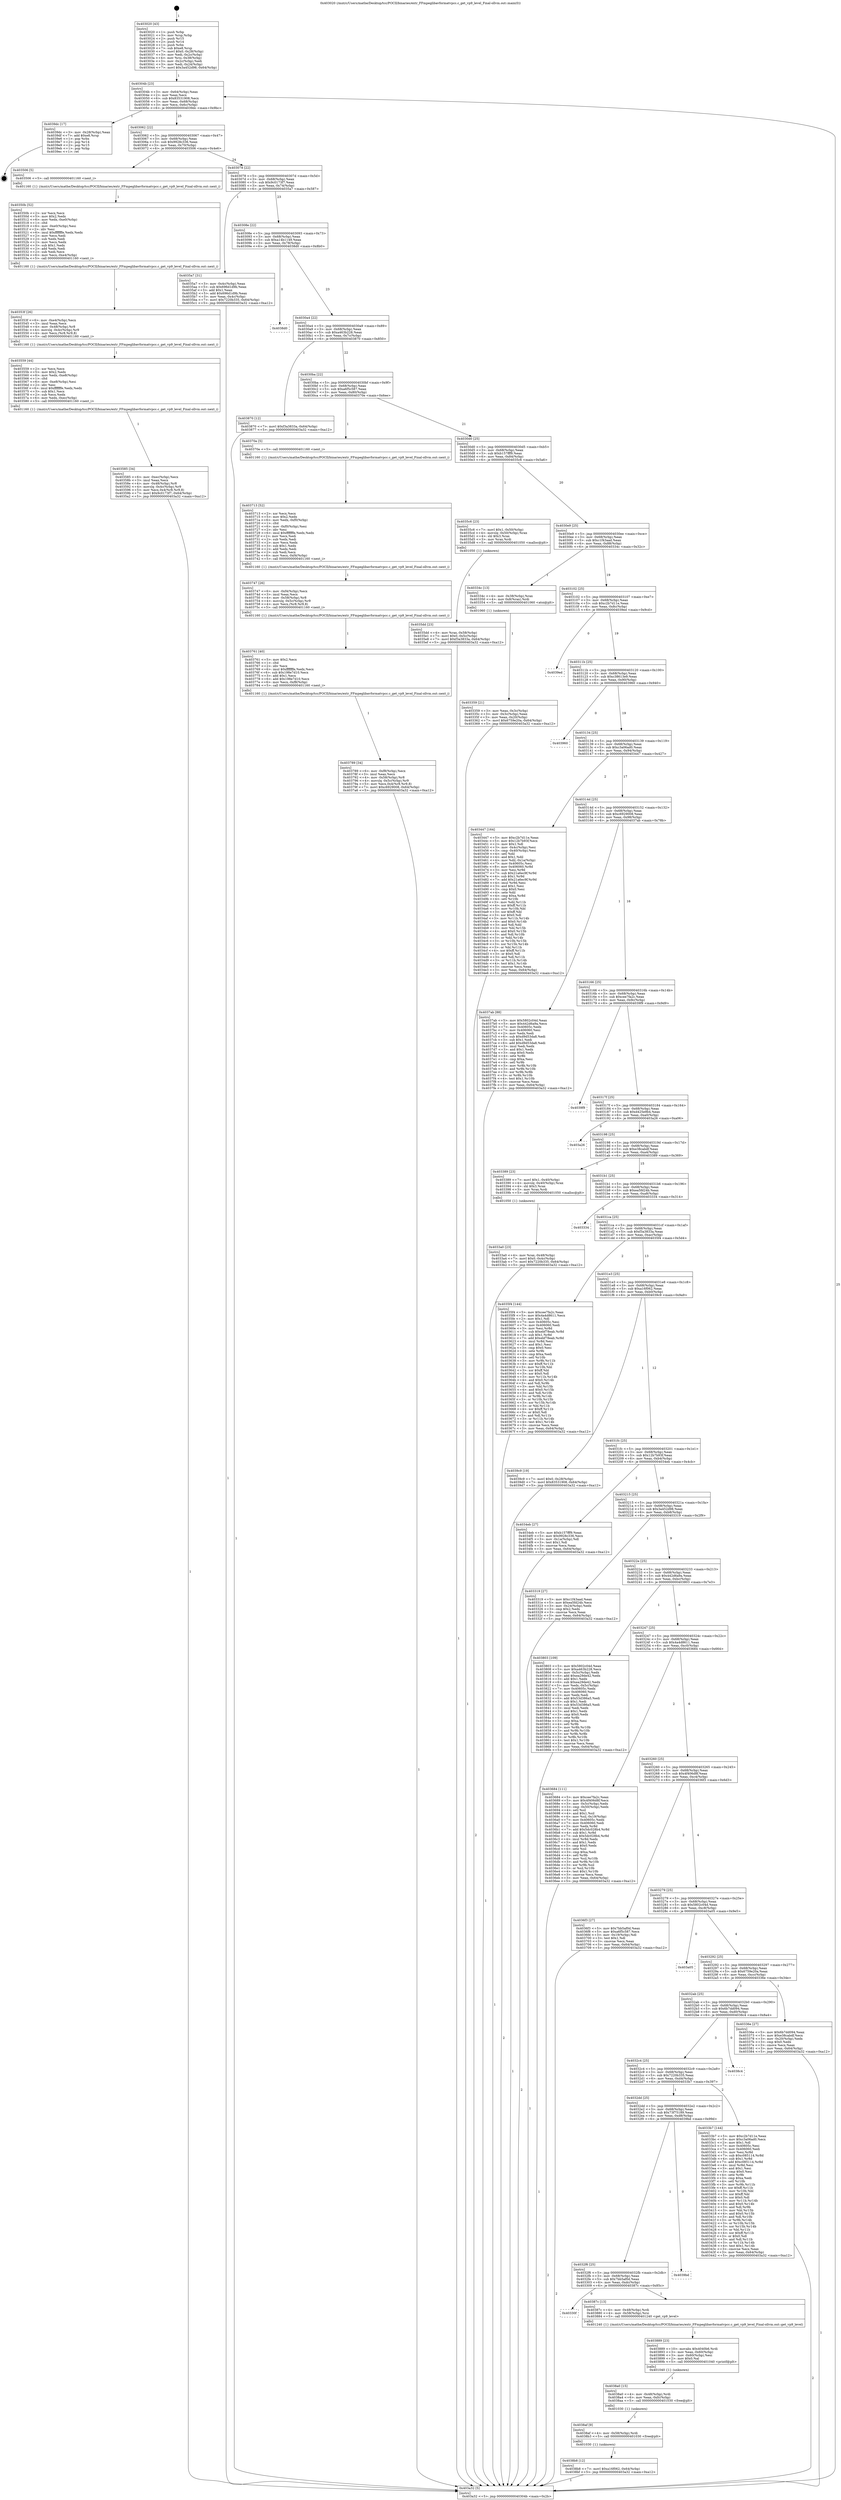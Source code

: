 digraph "0x403020" {
  label = "0x403020 (/mnt/c/Users/mathe/Desktop/tcc/POCII/binaries/extr_FFmpeglibavformatvpcc.c_get_vp9_level_Final-ollvm.out::main(0))"
  labelloc = "t"
  node[shape=record]

  Entry [label="",width=0.3,height=0.3,shape=circle,fillcolor=black,style=filled]
  "0x40304b" [label="{
     0x40304b [23]\l
     | [instrs]\l
     &nbsp;&nbsp;0x40304b \<+3\>: mov -0x64(%rbp),%eax\l
     &nbsp;&nbsp;0x40304e \<+2\>: mov %eax,%ecx\l
     &nbsp;&nbsp;0x403050 \<+6\>: sub $0x83531908,%ecx\l
     &nbsp;&nbsp;0x403056 \<+3\>: mov %eax,-0x68(%rbp)\l
     &nbsp;&nbsp;0x403059 \<+3\>: mov %ecx,-0x6c(%rbp)\l
     &nbsp;&nbsp;0x40305c \<+6\>: je 00000000004039dc \<main+0x9bc\>\l
  }"]
  "0x4039dc" [label="{
     0x4039dc [17]\l
     | [instrs]\l
     &nbsp;&nbsp;0x4039dc \<+3\>: mov -0x28(%rbp),%eax\l
     &nbsp;&nbsp;0x4039df \<+7\>: add $0xe8,%rsp\l
     &nbsp;&nbsp;0x4039e6 \<+1\>: pop %rbx\l
     &nbsp;&nbsp;0x4039e7 \<+2\>: pop %r14\l
     &nbsp;&nbsp;0x4039e9 \<+2\>: pop %r15\l
     &nbsp;&nbsp;0x4039eb \<+1\>: pop %rbp\l
     &nbsp;&nbsp;0x4039ec \<+1\>: ret\l
  }"]
  "0x403062" [label="{
     0x403062 [22]\l
     | [instrs]\l
     &nbsp;&nbsp;0x403062 \<+5\>: jmp 0000000000403067 \<main+0x47\>\l
     &nbsp;&nbsp;0x403067 \<+3\>: mov -0x68(%rbp),%eax\l
     &nbsp;&nbsp;0x40306a \<+5\>: sub $0x9928c336,%eax\l
     &nbsp;&nbsp;0x40306f \<+3\>: mov %eax,-0x70(%rbp)\l
     &nbsp;&nbsp;0x403072 \<+6\>: je 0000000000403506 \<main+0x4e6\>\l
  }"]
  Exit [label="",width=0.3,height=0.3,shape=circle,fillcolor=black,style=filled,peripheries=2]
  "0x403506" [label="{
     0x403506 [5]\l
     | [instrs]\l
     &nbsp;&nbsp;0x403506 \<+5\>: call 0000000000401160 \<next_i\>\l
     | [calls]\l
     &nbsp;&nbsp;0x401160 \{1\} (/mnt/c/Users/mathe/Desktop/tcc/POCII/binaries/extr_FFmpeglibavformatvpcc.c_get_vp9_level_Final-ollvm.out::next_i)\l
  }"]
  "0x403078" [label="{
     0x403078 [22]\l
     | [instrs]\l
     &nbsp;&nbsp;0x403078 \<+5\>: jmp 000000000040307d \<main+0x5d\>\l
     &nbsp;&nbsp;0x40307d \<+3\>: mov -0x68(%rbp),%eax\l
     &nbsp;&nbsp;0x403080 \<+5\>: sub $0x9c0173f7,%eax\l
     &nbsp;&nbsp;0x403085 \<+3\>: mov %eax,-0x74(%rbp)\l
     &nbsp;&nbsp;0x403088 \<+6\>: je 00000000004035a7 \<main+0x587\>\l
  }"]
  "0x4038b8" [label="{
     0x4038b8 [12]\l
     | [instrs]\l
     &nbsp;&nbsp;0x4038b8 \<+7\>: movl $0xa16f062,-0x64(%rbp)\l
     &nbsp;&nbsp;0x4038bf \<+5\>: jmp 0000000000403a32 \<main+0xa12\>\l
  }"]
  "0x4035a7" [label="{
     0x4035a7 [31]\l
     | [instrs]\l
     &nbsp;&nbsp;0x4035a7 \<+3\>: mov -0x4c(%rbp),%eax\l
     &nbsp;&nbsp;0x4035aa \<+5\>: sub $0x696d1d9b,%eax\l
     &nbsp;&nbsp;0x4035af \<+3\>: add $0x1,%eax\l
     &nbsp;&nbsp;0x4035b2 \<+5\>: add $0x696d1d9b,%eax\l
     &nbsp;&nbsp;0x4035b7 \<+3\>: mov %eax,-0x4c(%rbp)\l
     &nbsp;&nbsp;0x4035ba \<+7\>: movl $0x7220b335,-0x64(%rbp)\l
     &nbsp;&nbsp;0x4035c1 \<+5\>: jmp 0000000000403a32 \<main+0xa12\>\l
  }"]
  "0x40308e" [label="{
     0x40308e [22]\l
     | [instrs]\l
     &nbsp;&nbsp;0x40308e \<+5\>: jmp 0000000000403093 \<main+0x73\>\l
     &nbsp;&nbsp;0x403093 \<+3\>: mov -0x68(%rbp),%eax\l
     &nbsp;&nbsp;0x403096 \<+5\>: sub $0xa14b1149,%eax\l
     &nbsp;&nbsp;0x40309b \<+3\>: mov %eax,-0x78(%rbp)\l
     &nbsp;&nbsp;0x40309e \<+6\>: je 00000000004038d0 \<main+0x8b0\>\l
  }"]
  "0x4038af" [label="{
     0x4038af [9]\l
     | [instrs]\l
     &nbsp;&nbsp;0x4038af \<+4\>: mov -0x58(%rbp),%rdi\l
     &nbsp;&nbsp;0x4038b3 \<+5\>: call 0000000000401030 \<free@plt\>\l
     | [calls]\l
     &nbsp;&nbsp;0x401030 \{1\} (unknown)\l
  }"]
  "0x4038d0" [label="{
     0x4038d0\l
  }", style=dashed]
  "0x4030a4" [label="{
     0x4030a4 [22]\l
     | [instrs]\l
     &nbsp;&nbsp;0x4030a4 \<+5\>: jmp 00000000004030a9 \<main+0x89\>\l
     &nbsp;&nbsp;0x4030a9 \<+3\>: mov -0x68(%rbp),%eax\l
     &nbsp;&nbsp;0x4030ac \<+5\>: sub $0xa463b228,%eax\l
     &nbsp;&nbsp;0x4030b1 \<+3\>: mov %eax,-0x7c(%rbp)\l
     &nbsp;&nbsp;0x4030b4 \<+6\>: je 0000000000403870 \<main+0x850\>\l
  }"]
  "0x4038a0" [label="{
     0x4038a0 [15]\l
     | [instrs]\l
     &nbsp;&nbsp;0x4038a0 \<+4\>: mov -0x48(%rbp),%rdi\l
     &nbsp;&nbsp;0x4038a4 \<+6\>: mov %eax,-0xfc(%rbp)\l
     &nbsp;&nbsp;0x4038aa \<+5\>: call 0000000000401030 \<free@plt\>\l
     | [calls]\l
     &nbsp;&nbsp;0x401030 \{1\} (unknown)\l
  }"]
  "0x403870" [label="{
     0x403870 [12]\l
     | [instrs]\l
     &nbsp;&nbsp;0x403870 \<+7\>: movl $0xf3a3833a,-0x64(%rbp)\l
     &nbsp;&nbsp;0x403877 \<+5\>: jmp 0000000000403a32 \<main+0xa12\>\l
  }"]
  "0x4030ba" [label="{
     0x4030ba [22]\l
     | [instrs]\l
     &nbsp;&nbsp;0x4030ba \<+5\>: jmp 00000000004030bf \<main+0x9f\>\l
     &nbsp;&nbsp;0x4030bf \<+3\>: mov -0x68(%rbp),%eax\l
     &nbsp;&nbsp;0x4030c2 \<+5\>: sub $0xa6f5c587,%eax\l
     &nbsp;&nbsp;0x4030c7 \<+3\>: mov %eax,-0x80(%rbp)\l
     &nbsp;&nbsp;0x4030ca \<+6\>: je 000000000040370e \<main+0x6ee\>\l
  }"]
  "0x403889" [label="{
     0x403889 [23]\l
     | [instrs]\l
     &nbsp;&nbsp;0x403889 \<+10\>: movabs $0x4040b6,%rdi\l
     &nbsp;&nbsp;0x403893 \<+3\>: mov %eax,-0x60(%rbp)\l
     &nbsp;&nbsp;0x403896 \<+3\>: mov -0x60(%rbp),%esi\l
     &nbsp;&nbsp;0x403899 \<+2\>: mov $0x0,%al\l
     &nbsp;&nbsp;0x40389b \<+5\>: call 0000000000401040 \<printf@plt\>\l
     | [calls]\l
     &nbsp;&nbsp;0x401040 \{1\} (unknown)\l
  }"]
  "0x40370e" [label="{
     0x40370e [5]\l
     | [instrs]\l
     &nbsp;&nbsp;0x40370e \<+5\>: call 0000000000401160 \<next_i\>\l
     | [calls]\l
     &nbsp;&nbsp;0x401160 \{1\} (/mnt/c/Users/mathe/Desktop/tcc/POCII/binaries/extr_FFmpeglibavformatvpcc.c_get_vp9_level_Final-ollvm.out::next_i)\l
  }"]
  "0x4030d0" [label="{
     0x4030d0 [25]\l
     | [instrs]\l
     &nbsp;&nbsp;0x4030d0 \<+5\>: jmp 00000000004030d5 \<main+0xb5\>\l
     &nbsp;&nbsp;0x4030d5 \<+3\>: mov -0x68(%rbp),%eax\l
     &nbsp;&nbsp;0x4030d8 \<+5\>: sub $0xb157fff9,%eax\l
     &nbsp;&nbsp;0x4030dd \<+6\>: mov %eax,-0x84(%rbp)\l
     &nbsp;&nbsp;0x4030e3 \<+6\>: je 00000000004035c6 \<main+0x5a6\>\l
  }"]
  "0x40330f" [label="{
     0x40330f\l
  }", style=dashed]
  "0x4035c6" [label="{
     0x4035c6 [23]\l
     | [instrs]\l
     &nbsp;&nbsp;0x4035c6 \<+7\>: movl $0x1,-0x50(%rbp)\l
     &nbsp;&nbsp;0x4035cd \<+4\>: movslq -0x50(%rbp),%rax\l
     &nbsp;&nbsp;0x4035d1 \<+4\>: shl $0x3,%rax\l
     &nbsp;&nbsp;0x4035d5 \<+3\>: mov %rax,%rdi\l
     &nbsp;&nbsp;0x4035d8 \<+5\>: call 0000000000401050 \<malloc@plt\>\l
     | [calls]\l
     &nbsp;&nbsp;0x401050 \{1\} (unknown)\l
  }"]
  "0x4030e9" [label="{
     0x4030e9 [25]\l
     | [instrs]\l
     &nbsp;&nbsp;0x4030e9 \<+5\>: jmp 00000000004030ee \<main+0xce\>\l
     &nbsp;&nbsp;0x4030ee \<+3\>: mov -0x68(%rbp),%eax\l
     &nbsp;&nbsp;0x4030f1 \<+5\>: sub $0xc1f43aad,%eax\l
     &nbsp;&nbsp;0x4030f6 \<+6\>: mov %eax,-0x88(%rbp)\l
     &nbsp;&nbsp;0x4030fc \<+6\>: je 000000000040334c \<main+0x32c\>\l
  }"]
  "0x40387c" [label="{
     0x40387c [13]\l
     | [instrs]\l
     &nbsp;&nbsp;0x40387c \<+4\>: mov -0x48(%rbp),%rdi\l
     &nbsp;&nbsp;0x403880 \<+4\>: mov -0x58(%rbp),%rsi\l
     &nbsp;&nbsp;0x403884 \<+5\>: call 0000000000401240 \<get_vp9_level\>\l
     | [calls]\l
     &nbsp;&nbsp;0x401240 \{1\} (/mnt/c/Users/mathe/Desktop/tcc/POCII/binaries/extr_FFmpeglibavformatvpcc.c_get_vp9_level_Final-ollvm.out::get_vp9_level)\l
  }"]
  "0x40334c" [label="{
     0x40334c [13]\l
     | [instrs]\l
     &nbsp;&nbsp;0x40334c \<+4\>: mov -0x38(%rbp),%rax\l
     &nbsp;&nbsp;0x403350 \<+4\>: mov 0x8(%rax),%rdi\l
     &nbsp;&nbsp;0x403354 \<+5\>: call 0000000000401060 \<atoi@plt\>\l
     | [calls]\l
     &nbsp;&nbsp;0x401060 \{1\} (unknown)\l
  }"]
  "0x403102" [label="{
     0x403102 [25]\l
     | [instrs]\l
     &nbsp;&nbsp;0x403102 \<+5\>: jmp 0000000000403107 \<main+0xe7\>\l
     &nbsp;&nbsp;0x403107 \<+3\>: mov -0x68(%rbp),%eax\l
     &nbsp;&nbsp;0x40310a \<+5\>: sub $0xc2b7d11e,%eax\l
     &nbsp;&nbsp;0x40310f \<+6\>: mov %eax,-0x8c(%rbp)\l
     &nbsp;&nbsp;0x403115 \<+6\>: je 00000000004039ed \<main+0x9cd\>\l
  }"]
  "0x4032f6" [label="{
     0x4032f6 [25]\l
     | [instrs]\l
     &nbsp;&nbsp;0x4032f6 \<+5\>: jmp 00000000004032fb \<main+0x2db\>\l
     &nbsp;&nbsp;0x4032fb \<+3\>: mov -0x68(%rbp),%eax\l
     &nbsp;&nbsp;0x4032fe \<+5\>: sub $0x7bb5af0d,%eax\l
     &nbsp;&nbsp;0x403303 \<+6\>: mov %eax,-0xdc(%rbp)\l
     &nbsp;&nbsp;0x403309 \<+6\>: je 000000000040387c \<main+0x85c\>\l
  }"]
  "0x4039ed" [label="{
     0x4039ed\l
  }", style=dashed]
  "0x40311b" [label="{
     0x40311b [25]\l
     | [instrs]\l
     &nbsp;&nbsp;0x40311b \<+5\>: jmp 0000000000403120 \<main+0x100\>\l
     &nbsp;&nbsp;0x403120 \<+3\>: mov -0x68(%rbp),%eax\l
     &nbsp;&nbsp;0x403123 \<+5\>: sub $0xc38613e9,%eax\l
     &nbsp;&nbsp;0x403128 \<+6\>: mov %eax,-0x90(%rbp)\l
     &nbsp;&nbsp;0x40312e \<+6\>: je 0000000000403960 \<main+0x940\>\l
  }"]
  "0x4039bd" [label="{
     0x4039bd\l
  }", style=dashed]
  "0x403960" [label="{
     0x403960\l
  }", style=dashed]
  "0x403134" [label="{
     0x403134 [25]\l
     | [instrs]\l
     &nbsp;&nbsp;0x403134 \<+5\>: jmp 0000000000403139 \<main+0x119\>\l
     &nbsp;&nbsp;0x403139 \<+3\>: mov -0x68(%rbp),%eax\l
     &nbsp;&nbsp;0x40313c \<+5\>: sub $0xc3a06ad0,%eax\l
     &nbsp;&nbsp;0x403141 \<+6\>: mov %eax,-0x94(%rbp)\l
     &nbsp;&nbsp;0x403147 \<+6\>: je 0000000000403447 \<main+0x427\>\l
  }"]
  "0x403789" [label="{
     0x403789 [34]\l
     | [instrs]\l
     &nbsp;&nbsp;0x403789 \<+6\>: mov -0xf8(%rbp),%ecx\l
     &nbsp;&nbsp;0x40378f \<+3\>: imul %eax,%ecx\l
     &nbsp;&nbsp;0x403792 \<+4\>: mov -0x58(%rbp),%r8\l
     &nbsp;&nbsp;0x403796 \<+4\>: movslq -0x5c(%rbp),%r9\l
     &nbsp;&nbsp;0x40379a \<+5\>: mov %ecx,0x4(%r8,%r9,8)\l
     &nbsp;&nbsp;0x40379f \<+7\>: movl $0xc6929008,-0x64(%rbp)\l
     &nbsp;&nbsp;0x4037a6 \<+5\>: jmp 0000000000403a32 \<main+0xa12\>\l
  }"]
  "0x403447" [label="{
     0x403447 [164]\l
     | [instrs]\l
     &nbsp;&nbsp;0x403447 \<+5\>: mov $0xc2b7d11e,%eax\l
     &nbsp;&nbsp;0x40344c \<+5\>: mov $0x12b7b93f,%ecx\l
     &nbsp;&nbsp;0x403451 \<+2\>: mov $0x1,%dl\l
     &nbsp;&nbsp;0x403453 \<+3\>: mov -0x4c(%rbp),%esi\l
     &nbsp;&nbsp;0x403456 \<+3\>: cmp -0x40(%rbp),%esi\l
     &nbsp;&nbsp;0x403459 \<+4\>: setl %dil\l
     &nbsp;&nbsp;0x40345d \<+4\>: and $0x1,%dil\l
     &nbsp;&nbsp;0x403461 \<+4\>: mov %dil,-0x1a(%rbp)\l
     &nbsp;&nbsp;0x403465 \<+7\>: mov 0x40605c,%esi\l
     &nbsp;&nbsp;0x40346c \<+8\>: mov 0x406060,%r8d\l
     &nbsp;&nbsp;0x403474 \<+3\>: mov %esi,%r9d\l
     &nbsp;&nbsp;0x403477 \<+7\>: sub $0x21a6ec9f,%r9d\l
     &nbsp;&nbsp;0x40347e \<+4\>: sub $0x1,%r9d\l
     &nbsp;&nbsp;0x403482 \<+7\>: add $0x21a6ec9f,%r9d\l
     &nbsp;&nbsp;0x403489 \<+4\>: imul %r9d,%esi\l
     &nbsp;&nbsp;0x40348d \<+3\>: and $0x1,%esi\l
     &nbsp;&nbsp;0x403490 \<+3\>: cmp $0x0,%esi\l
     &nbsp;&nbsp;0x403493 \<+4\>: sete %dil\l
     &nbsp;&nbsp;0x403497 \<+4\>: cmp $0xa,%r8d\l
     &nbsp;&nbsp;0x40349b \<+4\>: setl %r10b\l
     &nbsp;&nbsp;0x40349f \<+3\>: mov %dil,%r11b\l
     &nbsp;&nbsp;0x4034a2 \<+4\>: xor $0xff,%r11b\l
     &nbsp;&nbsp;0x4034a6 \<+3\>: mov %r10b,%bl\l
     &nbsp;&nbsp;0x4034a9 \<+3\>: xor $0xff,%bl\l
     &nbsp;&nbsp;0x4034ac \<+3\>: xor $0x0,%dl\l
     &nbsp;&nbsp;0x4034af \<+3\>: mov %r11b,%r14b\l
     &nbsp;&nbsp;0x4034b2 \<+4\>: and $0x0,%r14b\l
     &nbsp;&nbsp;0x4034b6 \<+3\>: and %dl,%dil\l
     &nbsp;&nbsp;0x4034b9 \<+3\>: mov %bl,%r15b\l
     &nbsp;&nbsp;0x4034bc \<+4\>: and $0x0,%r15b\l
     &nbsp;&nbsp;0x4034c0 \<+3\>: and %dl,%r10b\l
     &nbsp;&nbsp;0x4034c3 \<+3\>: or %dil,%r14b\l
     &nbsp;&nbsp;0x4034c6 \<+3\>: or %r10b,%r15b\l
     &nbsp;&nbsp;0x4034c9 \<+3\>: xor %r15b,%r14b\l
     &nbsp;&nbsp;0x4034cc \<+3\>: or %bl,%r11b\l
     &nbsp;&nbsp;0x4034cf \<+4\>: xor $0xff,%r11b\l
     &nbsp;&nbsp;0x4034d3 \<+3\>: or $0x0,%dl\l
     &nbsp;&nbsp;0x4034d6 \<+3\>: and %dl,%r11b\l
     &nbsp;&nbsp;0x4034d9 \<+3\>: or %r11b,%r14b\l
     &nbsp;&nbsp;0x4034dc \<+4\>: test $0x1,%r14b\l
     &nbsp;&nbsp;0x4034e0 \<+3\>: cmovne %ecx,%eax\l
     &nbsp;&nbsp;0x4034e3 \<+3\>: mov %eax,-0x64(%rbp)\l
     &nbsp;&nbsp;0x4034e6 \<+5\>: jmp 0000000000403a32 \<main+0xa12\>\l
  }"]
  "0x40314d" [label="{
     0x40314d [25]\l
     | [instrs]\l
     &nbsp;&nbsp;0x40314d \<+5\>: jmp 0000000000403152 \<main+0x132\>\l
     &nbsp;&nbsp;0x403152 \<+3\>: mov -0x68(%rbp),%eax\l
     &nbsp;&nbsp;0x403155 \<+5\>: sub $0xc6929008,%eax\l
     &nbsp;&nbsp;0x40315a \<+6\>: mov %eax,-0x98(%rbp)\l
     &nbsp;&nbsp;0x403160 \<+6\>: je 00000000004037ab \<main+0x78b\>\l
  }"]
  "0x403761" [label="{
     0x403761 [40]\l
     | [instrs]\l
     &nbsp;&nbsp;0x403761 \<+5\>: mov $0x2,%ecx\l
     &nbsp;&nbsp;0x403766 \<+1\>: cltd\l
     &nbsp;&nbsp;0x403767 \<+2\>: idiv %ecx\l
     &nbsp;&nbsp;0x403769 \<+6\>: imul $0xfffffffe,%edx,%ecx\l
     &nbsp;&nbsp;0x40376f \<+6\>: sub $0x198e7d10,%ecx\l
     &nbsp;&nbsp;0x403775 \<+3\>: add $0x1,%ecx\l
     &nbsp;&nbsp;0x403778 \<+6\>: add $0x198e7d10,%ecx\l
     &nbsp;&nbsp;0x40377e \<+6\>: mov %ecx,-0xf8(%rbp)\l
     &nbsp;&nbsp;0x403784 \<+5\>: call 0000000000401160 \<next_i\>\l
     | [calls]\l
     &nbsp;&nbsp;0x401160 \{1\} (/mnt/c/Users/mathe/Desktop/tcc/POCII/binaries/extr_FFmpeglibavformatvpcc.c_get_vp9_level_Final-ollvm.out::next_i)\l
  }"]
  "0x4037ab" [label="{
     0x4037ab [88]\l
     | [instrs]\l
     &nbsp;&nbsp;0x4037ab \<+5\>: mov $0x5802c04d,%eax\l
     &nbsp;&nbsp;0x4037b0 \<+5\>: mov $0x442d6a9a,%ecx\l
     &nbsp;&nbsp;0x4037b5 \<+7\>: mov 0x40605c,%edx\l
     &nbsp;&nbsp;0x4037bc \<+7\>: mov 0x406060,%esi\l
     &nbsp;&nbsp;0x4037c3 \<+2\>: mov %edx,%edi\l
     &nbsp;&nbsp;0x4037c5 \<+6\>: sub $0xd9d53da8,%edi\l
     &nbsp;&nbsp;0x4037cb \<+3\>: sub $0x1,%edi\l
     &nbsp;&nbsp;0x4037ce \<+6\>: add $0xd9d53da8,%edi\l
     &nbsp;&nbsp;0x4037d4 \<+3\>: imul %edi,%edx\l
     &nbsp;&nbsp;0x4037d7 \<+3\>: and $0x1,%edx\l
     &nbsp;&nbsp;0x4037da \<+3\>: cmp $0x0,%edx\l
     &nbsp;&nbsp;0x4037dd \<+4\>: sete %r8b\l
     &nbsp;&nbsp;0x4037e1 \<+3\>: cmp $0xa,%esi\l
     &nbsp;&nbsp;0x4037e4 \<+4\>: setl %r9b\l
     &nbsp;&nbsp;0x4037e8 \<+3\>: mov %r8b,%r10b\l
     &nbsp;&nbsp;0x4037eb \<+3\>: and %r9b,%r10b\l
     &nbsp;&nbsp;0x4037ee \<+3\>: xor %r9b,%r8b\l
     &nbsp;&nbsp;0x4037f1 \<+3\>: or %r8b,%r10b\l
     &nbsp;&nbsp;0x4037f4 \<+4\>: test $0x1,%r10b\l
     &nbsp;&nbsp;0x4037f8 \<+3\>: cmovne %ecx,%eax\l
     &nbsp;&nbsp;0x4037fb \<+3\>: mov %eax,-0x64(%rbp)\l
     &nbsp;&nbsp;0x4037fe \<+5\>: jmp 0000000000403a32 \<main+0xa12\>\l
  }"]
  "0x403166" [label="{
     0x403166 [25]\l
     | [instrs]\l
     &nbsp;&nbsp;0x403166 \<+5\>: jmp 000000000040316b \<main+0x14b\>\l
     &nbsp;&nbsp;0x40316b \<+3\>: mov -0x68(%rbp),%eax\l
     &nbsp;&nbsp;0x40316e \<+5\>: sub $0xcee7fa2c,%eax\l
     &nbsp;&nbsp;0x403173 \<+6\>: mov %eax,-0x9c(%rbp)\l
     &nbsp;&nbsp;0x403179 \<+6\>: je 00000000004039f9 \<main+0x9d9\>\l
  }"]
  "0x403747" [label="{
     0x403747 [26]\l
     | [instrs]\l
     &nbsp;&nbsp;0x403747 \<+6\>: mov -0xf4(%rbp),%ecx\l
     &nbsp;&nbsp;0x40374d \<+3\>: imul %eax,%ecx\l
     &nbsp;&nbsp;0x403750 \<+4\>: mov -0x58(%rbp),%r8\l
     &nbsp;&nbsp;0x403754 \<+4\>: movslq -0x5c(%rbp),%r9\l
     &nbsp;&nbsp;0x403758 \<+4\>: mov %ecx,(%r8,%r9,8)\l
     &nbsp;&nbsp;0x40375c \<+5\>: call 0000000000401160 \<next_i\>\l
     | [calls]\l
     &nbsp;&nbsp;0x401160 \{1\} (/mnt/c/Users/mathe/Desktop/tcc/POCII/binaries/extr_FFmpeglibavformatvpcc.c_get_vp9_level_Final-ollvm.out::next_i)\l
  }"]
  "0x4039f9" [label="{
     0x4039f9\l
  }", style=dashed]
  "0x40317f" [label="{
     0x40317f [25]\l
     | [instrs]\l
     &nbsp;&nbsp;0x40317f \<+5\>: jmp 0000000000403184 \<main+0x164\>\l
     &nbsp;&nbsp;0x403184 \<+3\>: mov -0x68(%rbp),%eax\l
     &nbsp;&nbsp;0x403187 \<+5\>: sub $0xd425e9b4,%eax\l
     &nbsp;&nbsp;0x40318c \<+6\>: mov %eax,-0xa0(%rbp)\l
     &nbsp;&nbsp;0x403192 \<+6\>: je 0000000000403a26 \<main+0xa06\>\l
  }"]
  "0x403713" [label="{
     0x403713 [52]\l
     | [instrs]\l
     &nbsp;&nbsp;0x403713 \<+2\>: xor %ecx,%ecx\l
     &nbsp;&nbsp;0x403715 \<+5\>: mov $0x2,%edx\l
     &nbsp;&nbsp;0x40371a \<+6\>: mov %edx,-0xf0(%rbp)\l
     &nbsp;&nbsp;0x403720 \<+1\>: cltd\l
     &nbsp;&nbsp;0x403721 \<+6\>: mov -0xf0(%rbp),%esi\l
     &nbsp;&nbsp;0x403727 \<+2\>: idiv %esi\l
     &nbsp;&nbsp;0x403729 \<+6\>: imul $0xfffffffe,%edx,%edx\l
     &nbsp;&nbsp;0x40372f \<+2\>: mov %ecx,%edi\l
     &nbsp;&nbsp;0x403731 \<+2\>: sub %edx,%edi\l
     &nbsp;&nbsp;0x403733 \<+2\>: mov %ecx,%edx\l
     &nbsp;&nbsp;0x403735 \<+3\>: sub $0x1,%edx\l
     &nbsp;&nbsp;0x403738 \<+2\>: add %edx,%edi\l
     &nbsp;&nbsp;0x40373a \<+2\>: sub %edi,%ecx\l
     &nbsp;&nbsp;0x40373c \<+6\>: mov %ecx,-0xf4(%rbp)\l
     &nbsp;&nbsp;0x403742 \<+5\>: call 0000000000401160 \<next_i\>\l
     | [calls]\l
     &nbsp;&nbsp;0x401160 \{1\} (/mnt/c/Users/mathe/Desktop/tcc/POCII/binaries/extr_FFmpeglibavformatvpcc.c_get_vp9_level_Final-ollvm.out::next_i)\l
  }"]
  "0x403a26" [label="{
     0x403a26\l
  }", style=dashed]
  "0x403198" [label="{
     0x403198 [25]\l
     | [instrs]\l
     &nbsp;&nbsp;0x403198 \<+5\>: jmp 000000000040319d \<main+0x17d\>\l
     &nbsp;&nbsp;0x40319d \<+3\>: mov -0x68(%rbp),%eax\l
     &nbsp;&nbsp;0x4031a0 \<+5\>: sub $0xe38cabdf,%eax\l
     &nbsp;&nbsp;0x4031a5 \<+6\>: mov %eax,-0xa4(%rbp)\l
     &nbsp;&nbsp;0x4031ab \<+6\>: je 0000000000403389 \<main+0x369\>\l
  }"]
  "0x4035dd" [label="{
     0x4035dd [23]\l
     | [instrs]\l
     &nbsp;&nbsp;0x4035dd \<+4\>: mov %rax,-0x58(%rbp)\l
     &nbsp;&nbsp;0x4035e1 \<+7\>: movl $0x0,-0x5c(%rbp)\l
     &nbsp;&nbsp;0x4035e8 \<+7\>: movl $0xf3a3833a,-0x64(%rbp)\l
     &nbsp;&nbsp;0x4035ef \<+5\>: jmp 0000000000403a32 \<main+0xa12\>\l
  }"]
  "0x403389" [label="{
     0x403389 [23]\l
     | [instrs]\l
     &nbsp;&nbsp;0x403389 \<+7\>: movl $0x1,-0x40(%rbp)\l
     &nbsp;&nbsp;0x403390 \<+4\>: movslq -0x40(%rbp),%rax\l
     &nbsp;&nbsp;0x403394 \<+4\>: shl $0x3,%rax\l
     &nbsp;&nbsp;0x403398 \<+3\>: mov %rax,%rdi\l
     &nbsp;&nbsp;0x40339b \<+5\>: call 0000000000401050 \<malloc@plt\>\l
     | [calls]\l
     &nbsp;&nbsp;0x401050 \{1\} (unknown)\l
  }"]
  "0x4031b1" [label="{
     0x4031b1 [25]\l
     | [instrs]\l
     &nbsp;&nbsp;0x4031b1 \<+5\>: jmp 00000000004031b6 \<main+0x196\>\l
     &nbsp;&nbsp;0x4031b6 \<+3\>: mov -0x68(%rbp),%eax\l
     &nbsp;&nbsp;0x4031b9 \<+5\>: sub $0xea5fd24b,%eax\l
     &nbsp;&nbsp;0x4031be \<+6\>: mov %eax,-0xa8(%rbp)\l
     &nbsp;&nbsp;0x4031c4 \<+6\>: je 0000000000403334 \<main+0x314\>\l
  }"]
  "0x403585" [label="{
     0x403585 [34]\l
     | [instrs]\l
     &nbsp;&nbsp;0x403585 \<+6\>: mov -0xec(%rbp),%ecx\l
     &nbsp;&nbsp;0x40358b \<+3\>: imul %eax,%ecx\l
     &nbsp;&nbsp;0x40358e \<+4\>: mov -0x48(%rbp),%r8\l
     &nbsp;&nbsp;0x403592 \<+4\>: movslq -0x4c(%rbp),%r9\l
     &nbsp;&nbsp;0x403596 \<+5\>: mov %ecx,0x4(%r8,%r9,8)\l
     &nbsp;&nbsp;0x40359b \<+7\>: movl $0x9c0173f7,-0x64(%rbp)\l
     &nbsp;&nbsp;0x4035a2 \<+5\>: jmp 0000000000403a32 \<main+0xa12\>\l
  }"]
  "0x403334" [label="{
     0x403334\l
  }", style=dashed]
  "0x4031ca" [label="{
     0x4031ca [25]\l
     | [instrs]\l
     &nbsp;&nbsp;0x4031ca \<+5\>: jmp 00000000004031cf \<main+0x1af\>\l
     &nbsp;&nbsp;0x4031cf \<+3\>: mov -0x68(%rbp),%eax\l
     &nbsp;&nbsp;0x4031d2 \<+5\>: sub $0xf3a3833a,%eax\l
     &nbsp;&nbsp;0x4031d7 \<+6\>: mov %eax,-0xac(%rbp)\l
     &nbsp;&nbsp;0x4031dd \<+6\>: je 00000000004035f4 \<main+0x5d4\>\l
  }"]
  "0x403559" [label="{
     0x403559 [44]\l
     | [instrs]\l
     &nbsp;&nbsp;0x403559 \<+2\>: xor %ecx,%ecx\l
     &nbsp;&nbsp;0x40355b \<+5\>: mov $0x2,%edx\l
     &nbsp;&nbsp;0x403560 \<+6\>: mov %edx,-0xe8(%rbp)\l
     &nbsp;&nbsp;0x403566 \<+1\>: cltd\l
     &nbsp;&nbsp;0x403567 \<+6\>: mov -0xe8(%rbp),%esi\l
     &nbsp;&nbsp;0x40356d \<+2\>: idiv %esi\l
     &nbsp;&nbsp;0x40356f \<+6\>: imul $0xfffffffe,%edx,%edx\l
     &nbsp;&nbsp;0x403575 \<+3\>: sub $0x1,%ecx\l
     &nbsp;&nbsp;0x403578 \<+2\>: sub %ecx,%edx\l
     &nbsp;&nbsp;0x40357a \<+6\>: mov %edx,-0xec(%rbp)\l
     &nbsp;&nbsp;0x403580 \<+5\>: call 0000000000401160 \<next_i\>\l
     | [calls]\l
     &nbsp;&nbsp;0x401160 \{1\} (/mnt/c/Users/mathe/Desktop/tcc/POCII/binaries/extr_FFmpeglibavformatvpcc.c_get_vp9_level_Final-ollvm.out::next_i)\l
  }"]
  "0x4035f4" [label="{
     0x4035f4 [144]\l
     | [instrs]\l
     &nbsp;&nbsp;0x4035f4 \<+5\>: mov $0xcee7fa2c,%eax\l
     &nbsp;&nbsp;0x4035f9 \<+5\>: mov $0x4a4d8611,%ecx\l
     &nbsp;&nbsp;0x4035fe \<+2\>: mov $0x1,%dl\l
     &nbsp;&nbsp;0x403600 \<+7\>: mov 0x40605c,%esi\l
     &nbsp;&nbsp;0x403607 \<+7\>: mov 0x406060,%edi\l
     &nbsp;&nbsp;0x40360e \<+3\>: mov %esi,%r8d\l
     &nbsp;&nbsp;0x403611 \<+7\>: sub $0xebf78eab,%r8d\l
     &nbsp;&nbsp;0x403618 \<+4\>: sub $0x1,%r8d\l
     &nbsp;&nbsp;0x40361c \<+7\>: add $0xebf78eab,%r8d\l
     &nbsp;&nbsp;0x403623 \<+4\>: imul %r8d,%esi\l
     &nbsp;&nbsp;0x403627 \<+3\>: and $0x1,%esi\l
     &nbsp;&nbsp;0x40362a \<+3\>: cmp $0x0,%esi\l
     &nbsp;&nbsp;0x40362d \<+4\>: sete %r9b\l
     &nbsp;&nbsp;0x403631 \<+3\>: cmp $0xa,%edi\l
     &nbsp;&nbsp;0x403634 \<+4\>: setl %r10b\l
     &nbsp;&nbsp;0x403638 \<+3\>: mov %r9b,%r11b\l
     &nbsp;&nbsp;0x40363b \<+4\>: xor $0xff,%r11b\l
     &nbsp;&nbsp;0x40363f \<+3\>: mov %r10b,%bl\l
     &nbsp;&nbsp;0x403642 \<+3\>: xor $0xff,%bl\l
     &nbsp;&nbsp;0x403645 \<+3\>: xor $0x0,%dl\l
     &nbsp;&nbsp;0x403648 \<+3\>: mov %r11b,%r14b\l
     &nbsp;&nbsp;0x40364b \<+4\>: and $0x0,%r14b\l
     &nbsp;&nbsp;0x40364f \<+3\>: and %dl,%r9b\l
     &nbsp;&nbsp;0x403652 \<+3\>: mov %bl,%r15b\l
     &nbsp;&nbsp;0x403655 \<+4\>: and $0x0,%r15b\l
     &nbsp;&nbsp;0x403659 \<+3\>: and %dl,%r10b\l
     &nbsp;&nbsp;0x40365c \<+3\>: or %r9b,%r14b\l
     &nbsp;&nbsp;0x40365f \<+3\>: or %r10b,%r15b\l
     &nbsp;&nbsp;0x403662 \<+3\>: xor %r15b,%r14b\l
     &nbsp;&nbsp;0x403665 \<+3\>: or %bl,%r11b\l
     &nbsp;&nbsp;0x403668 \<+4\>: xor $0xff,%r11b\l
     &nbsp;&nbsp;0x40366c \<+3\>: or $0x0,%dl\l
     &nbsp;&nbsp;0x40366f \<+3\>: and %dl,%r11b\l
     &nbsp;&nbsp;0x403672 \<+3\>: or %r11b,%r14b\l
     &nbsp;&nbsp;0x403675 \<+4\>: test $0x1,%r14b\l
     &nbsp;&nbsp;0x403679 \<+3\>: cmovne %ecx,%eax\l
     &nbsp;&nbsp;0x40367c \<+3\>: mov %eax,-0x64(%rbp)\l
     &nbsp;&nbsp;0x40367f \<+5\>: jmp 0000000000403a32 \<main+0xa12\>\l
  }"]
  "0x4031e3" [label="{
     0x4031e3 [25]\l
     | [instrs]\l
     &nbsp;&nbsp;0x4031e3 \<+5\>: jmp 00000000004031e8 \<main+0x1c8\>\l
     &nbsp;&nbsp;0x4031e8 \<+3\>: mov -0x68(%rbp),%eax\l
     &nbsp;&nbsp;0x4031eb \<+5\>: sub $0xa16f062,%eax\l
     &nbsp;&nbsp;0x4031f0 \<+6\>: mov %eax,-0xb0(%rbp)\l
     &nbsp;&nbsp;0x4031f6 \<+6\>: je 00000000004039c9 \<main+0x9a9\>\l
  }"]
  "0x40353f" [label="{
     0x40353f [26]\l
     | [instrs]\l
     &nbsp;&nbsp;0x40353f \<+6\>: mov -0xe4(%rbp),%ecx\l
     &nbsp;&nbsp;0x403545 \<+3\>: imul %eax,%ecx\l
     &nbsp;&nbsp;0x403548 \<+4\>: mov -0x48(%rbp),%r8\l
     &nbsp;&nbsp;0x40354c \<+4\>: movslq -0x4c(%rbp),%r9\l
     &nbsp;&nbsp;0x403550 \<+4\>: mov %ecx,(%r8,%r9,8)\l
     &nbsp;&nbsp;0x403554 \<+5\>: call 0000000000401160 \<next_i\>\l
     | [calls]\l
     &nbsp;&nbsp;0x401160 \{1\} (/mnt/c/Users/mathe/Desktop/tcc/POCII/binaries/extr_FFmpeglibavformatvpcc.c_get_vp9_level_Final-ollvm.out::next_i)\l
  }"]
  "0x4039c9" [label="{
     0x4039c9 [19]\l
     | [instrs]\l
     &nbsp;&nbsp;0x4039c9 \<+7\>: movl $0x0,-0x28(%rbp)\l
     &nbsp;&nbsp;0x4039d0 \<+7\>: movl $0x83531908,-0x64(%rbp)\l
     &nbsp;&nbsp;0x4039d7 \<+5\>: jmp 0000000000403a32 \<main+0xa12\>\l
  }"]
  "0x4031fc" [label="{
     0x4031fc [25]\l
     | [instrs]\l
     &nbsp;&nbsp;0x4031fc \<+5\>: jmp 0000000000403201 \<main+0x1e1\>\l
     &nbsp;&nbsp;0x403201 \<+3\>: mov -0x68(%rbp),%eax\l
     &nbsp;&nbsp;0x403204 \<+5\>: sub $0x12b7b93f,%eax\l
     &nbsp;&nbsp;0x403209 \<+6\>: mov %eax,-0xb4(%rbp)\l
     &nbsp;&nbsp;0x40320f \<+6\>: je 00000000004034eb \<main+0x4cb\>\l
  }"]
  "0x40350b" [label="{
     0x40350b [52]\l
     | [instrs]\l
     &nbsp;&nbsp;0x40350b \<+2\>: xor %ecx,%ecx\l
     &nbsp;&nbsp;0x40350d \<+5\>: mov $0x2,%edx\l
     &nbsp;&nbsp;0x403512 \<+6\>: mov %edx,-0xe0(%rbp)\l
     &nbsp;&nbsp;0x403518 \<+1\>: cltd\l
     &nbsp;&nbsp;0x403519 \<+6\>: mov -0xe0(%rbp),%esi\l
     &nbsp;&nbsp;0x40351f \<+2\>: idiv %esi\l
     &nbsp;&nbsp;0x403521 \<+6\>: imul $0xfffffffe,%edx,%edx\l
     &nbsp;&nbsp;0x403527 \<+2\>: mov %ecx,%edi\l
     &nbsp;&nbsp;0x403529 \<+2\>: sub %edx,%edi\l
     &nbsp;&nbsp;0x40352b \<+2\>: mov %ecx,%edx\l
     &nbsp;&nbsp;0x40352d \<+3\>: sub $0x1,%edx\l
     &nbsp;&nbsp;0x403530 \<+2\>: add %edx,%edi\l
     &nbsp;&nbsp;0x403532 \<+2\>: sub %edi,%ecx\l
     &nbsp;&nbsp;0x403534 \<+6\>: mov %ecx,-0xe4(%rbp)\l
     &nbsp;&nbsp;0x40353a \<+5\>: call 0000000000401160 \<next_i\>\l
     | [calls]\l
     &nbsp;&nbsp;0x401160 \{1\} (/mnt/c/Users/mathe/Desktop/tcc/POCII/binaries/extr_FFmpeglibavformatvpcc.c_get_vp9_level_Final-ollvm.out::next_i)\l
  }"]
  "0x4034eb" [label="{
     0x4034eb [27]\l
     | [instrs]\l
     &nbsp;&nbsp;0x4034eb \<+5\>: mov $0xb157fff9,%eax\l
     &nbsp;&nbsp;0x4034f0 \<+5\>: mov $0x9928c336,%ecx\l
     &nbsp;&nbsp;0x4034f5 \<+3\>: mov -0x1a(%rbp),%dl\l
     &nbsp;&nbsp;0x4034f8 \<+3\>: test $0x1,%dl\l
     &nbsp;&nbsp;0x4034fb \<+3\>: cmovne %ecx,%eax\l
     &nbsp;&nbsp;0x4034fe \<+3\>: mov %eax,-0x64(%rbp)\l
     &nbsp;&nbsp;0x403501 \<+5\>: jmp 0000000000403a32 \<main+0xa12\>\l
  }"]
  "0x403215" [label="{
     0x403215 [25]\l
     | [instrs]\l
     &nbsp;&nbsp;0x403215 \<+5\>: jmp 000000000040321a \<main+0x1fa\>\l
     &nbsp;&nbsp;0x40321a \<+3\>: mov -0x68(%rbp),%eax\l
     &nbsp;&nbsp;0x40321d \<+5\>: sub $0x3a452d98,%eax\l
     &nbsp;&nbsp;0x403222 \<+6\>: mov %eax,-0xb8(%rbp)\l
     &nbsp;&nbsp;0x403228 \<+6\>: je 0000000000403319 \<main+0x2f9\>\l
  }"]
  "0x4032dd" [label="{
     0x4032dd [25]\l
     | [instrs]\l
     &nbsp;&nbsp;0x4032dd \<+5\>: jmp 00000000004032e2 \<main+0x2c2\>\l
     &nbsp;&nbsp;0x4032e2 \<+3\>: mov -0x68(%rbp),%eax\l
     &nbsp;&nbsp;0x4032e5 \<+5\>: sub $0x73f75189,%eax\l
     &nbsp;&nbsp;0x4032ea \<+6\>: mov %eax,-0xd8(%rbp)\l
     &nbsp;&nbsp;0x4032f0 \<+6\>: je 00000000004039bd \<main+0x99d\>\l
  }"]
  "0x403319" [label="{
     0x403319 [27]\l
     | [instrs]\l
     &nbsp;&nbsp;0x403319 \<+5\>: mov $0xc1f43aad,%eax\l
     &nbsp;&nbsp;0x40331e \<+5\>: mov $0xea5fd24b,%ecx\l
     &nbsp;&nbsp;0x403323 \<+3\>: mov -0x24(%rbp),%edx\l
     &nbsp;&nbsp;0x403326 \<+3\>: cmp $0x2,%edx\l
     &nbsp;&nbsp;0x403329 \<+3\>: cmovne %ecx,%eax\l
     &nbsp;&nbsp;0x40332c \<+3\>: mov %eax,-0x64(%rbp)\l
     &nbsp;&nbsp;0x40332f \<+5\>: jmp 0000000000403a32 \<main+0xa12\>\l
  }"]
  "0x40322e" [label="{
     0x40322e [25]\l
     | [instrs]\l
     &nbsp;&nbsp;0x40322e \<+5\>: jmp 0000000000403233 \<main+0x213\>\l
     &nbsp;&nbsp;0x403233 \<+3\>: mov -0x68(%rbp),%eax\l
     &nbsp;&nbsp;0x403236 \<+5\>: sub $0x442d6a9a,%eax\l
     &nbsp;&nbsp;0x40323b \<+6\>: mov %eax,-0xbc(%rbp)\l
     &nbsp;&nbsp;0x403241 \<+6\>: je 0000000000403803 \<main+0x7e3\>\l
  }"]
  "0x403a32" [label="{
     0x403a32 [5]\l
     | [instrs]\l
     &nbsp;&nbsp;0x403a32 \<+5\>: jmp 000000000040304b \<main+0x2b\>\l
  }"]
  "0x403020" [label="{
     0x403020 [43]\l
     | [instrs]\l
     &nbsp;&nbsp;0x403020 \<+1\>: push %rbp\l
     &nbsp;&nbsp;0x403021 \<+3\>: mov %rsp,%rbp\l
     &nbsp;&nbsp;0x403024 \<+2\>: push %r15\l
     &nbsp;&nbsp;0x403026 \<+2\>: push %r14\l
     &nbsp;&nbsp;0x403028 \<+1\>: push %rbx\l
     &nbsp;&nbsp;0x403029 \<+7\>: sub $0xe8,%rsp\l
     &nbsp;&nbsp;0x403030 \<+7\>: movl $0x0,-0x28(%rbp)\l
     &nbsp;&nbsp;0x403037 \<+3\>: mov %edi,-0x2c(%rbp)\l
     &nbsp;&nbsp;0x40303a \<+4\>: mov %rsi,-0x38(%rbp)\l
     &nbsp;&nbsp;0x40303e \<+3\>: mov -0x2c(%rbp),%edi\l
     &nbsp;&nbsp;0x403041 \<+3\>: mov %edi,-0x24(%rbp)\l
     &nbsp;&nbsp;0x403044 \<+7\>: movl $0x3a452d98,-0x64(%rbp)\l
  }"]
  "0x403359" [label="{
     0x403359 [21]\l
     | [instrs]\l
     &nbsp;&nbsp;0x403359 \<+3\>: mov %eax,-0x3c(%rbp)\l
     &nbsp;&nbsp;0x40335c \<+3\>: mov -0x3c(%rbp),%eax\l
     &nbsp;&nbsp;0x40335f \<+3\>: mov %eax,-0x20(%rbp)\l
     &nbsp;&nbsp;0x403362 \<+7\>: movl $0x6759e20a,-0x64(%rbp)\l
     &nbsp;&nbsp;0x403369 \<+5\>: jmp 0000000000403a32 \<main+0xa12\>\l
  }"]
  "0x4033b7" [label="{
     0x4033b7 [144]\l
     | [instrs]\l
     &nbsp;&nbsp;0x4033b7 \<+5\>: mov $0xc2b7d11e,%eax\l
     &nbsp;&nbsp;0x4033bc \<+5\>: mov $0xc3a06ad0,%ecx\l
     &nbsp;&nbsp;0x4033c1 \<+2\>: mov $0x1,%dl\l
     &nbsp;&nbsp;0x4033c3 \<+7\>: mov 0x40605c,%esi\l
     &nbsp;&nbsp;0x4033ca \<+7\>: mov 0x406060,%edi\l
     &nbsp;&nbsp;0x4033d1 \<+3\>: mov %esi,%r8d\l
     &nbsp;&nbsp;0x4033d4 \<+7\>: sub $0xc085114,%r8d\l
     &nbsp;&nbsp;0x4033db \<+4\>: sub $0x1,%r8d\l
     &nbsp;&nbsp;0x4033df \<+7\>: add $0xc085114,%r8d\l
     &nbsp;&nbsp;0x4033e6 \<+4\>: imul %r8d,%esi\l
     &nbsp;&nbsp;0x4033ea \<+3\>: and $0x1,%esi\l
     &nbsp;&nbsp;0x4033ed \<+3\>: cmp $0x0,%esi\l
     &nbsp;&nbsp;0x4033f0 \<+4\>: sete %r9b\l
     &nbsp;&nbsp;0x4033f4 \<+3\>: cmp $0xa,%edi\l
     &nbsp;&nbsp;0x4033f7 \<+4\>: setl %r10b\l
     &nbsp;&nbsp;0x4033fb \<+3\>: mov %r9b,%r11b\l
     &nbsp;&nbsp;0x4033fe \<+4\>: xor $0xff,%r11b\l
     &nbsp;&nbsp;0x403402 \<+3\>: mov %r10b,%bl\l
     &nbsp;&nbsp;0x403405 \<+3\>: xor $0xff,%bl\l
     &nbsp;&nbsp;0x403408 \<+3\>: xor $0x0,%dl\l
     &nbsp;&nbsp;0x40340b \<+3\>: mov %r11b,%r14b\l
     &nbsp;&nbsp;0x40340e \<+4\>: and $0x0,%r14b\l
     &nbsp;&nbsp;0x403412 \<+3\>: and %dl,%r9b\l
     &nbsp;&nbsp;0x403415 \<+3\>: mov %bl,%r15b\l
     &nbsp;&nbsp;0x403418 \<+4\>: and $0x0,%r15b\l
     &nbsp;&nbsp;0x40341c \<+3\>: and %dl,%r10b\l
     &nbsp;&nbsp;0x40341f \<+3\>: or %r9b,%r14b\l
     &nbsp;&nbsp;0x403422 \<+3\>: or %r10b,%r15b\l
     &nbsp;&nbsp;0x403425 \<+3\>: xor %r15b,%r14b\l
     &nbsp;&nbsp;0x403428 \<+3\>: or %bl,%r11b\l
     &nbsp;&nbsp;0x40342b \<+4\>: xor $0xff,%r11b\l
     &nbsp;&nbsp;0x40342f \<+3\>: or $0x0,%dl\l
     &nbsp;&nbsp;0x403432 \<+3\>: and %dl,%r11b\l
     &nbsp;&nbsp;0x403435 \<+3\>: or %r11b,%r14b\l
     &nbsp;&nbsp;0x403438 \<+4\>: test $0x1,%r14b\l
     &nbsp;&nbsp;0x40343c \<+3\>: cmovne %ecx,%eax\l
     &nbsp;&nbsp;0x40343f \<+3\>: mov %eax,-0x64(%rbp)\l
     &nbsp;&nbsp;0x403442 \<+5\>: jmp 0000000000403a32 \<main+0xa12\>\l
  }"]
  "0x403803" [label="{
     0x403803 [109]\l
     | [instrs]\l
     &nbsp;&nbsp;0x403803 \<+5\>: mov $0x5802c04d,%eax\l
     &nbsp;&nbsp;0x403808 \<+5\>: mov $0xa463b228,%ecx\l
     &nbsp;&nbsp;0x40380d \<+3\>: mov -0x5c(%rbp),%edx\l
     &nbsp;&nbsp;0x403810 \<+6\>: add $0xea29de42,%edx\l
     &nbsp;&nbsp;0x403816 \<+3\>: add $0x1,%edx\l
     &nbsp;&nbsp;0x403819 \<+6\>: sub $0xea29de42,%edx\l
     &nbsp;&nbsp;0x40381f \<+3\>: mov %edx,-0x5c(%rbp)\l
     &nbsp;&nbsp;0x403822 \<+7\>: mov 0x40605c,%edx\l
     &nbsp;&nbsp;0x403829 \<+7\>: mov 0x406060,%esi\l
     &nbsp;&nbsp;0x403830 \<+2\>: mov %edx,%edi\l
     &nbsp;&nbsp;0x403832 \<+6\>: add $0x53d386a5,%edi\l
     &nbsp;&nbsp;0x403838 \<+3\>: sub $0x1,%edi\l
     &nbsp;&nbsp;0x40383b \<+6\>: sub $0x53d386a5,%edi\l
     &nbsp;&nbsp;0x403841 \<+3\>: imul %edi,%edx\l
     &nbsp;&nbsp;0x403844 \<+3\>: and $0x1,%edx\l
     &nbsp;&nbsp;0x403847 \<+3\>: cmp $0x0,%edx\l
     &nbsp;&nbsp;0x40384a \<+4\>: sete %r8b\l
     &nbsp;&nbsp;0x40384e \<+3\>: cmp $0xa,%esi\l
     &nbsp;&nbsp;0x403851 \<+4\>: setl %r9b\l
     &nbsp;&nbsp;0x403855 \<+3\>: mov %r8b,%r10b\l
     &nbsp;&nbsp;0x403858 \<+3\>: and %r9b,%r10b\l
     &nbsp;&nbsp;0x40385b \<+3\>: xor %r9b,%r8b\l
     &nbsp;&nbsp;0x40385e \<+3\>: or %r8b,%r10b\l
     &nbsp;&nbsp;0x403861 \<+4\>: test $0x1,%r10b\l
     &nbsp;&nbsp;0x403865 \<+3\>: cmovne %ecx,%eax\l
     &nbsp;&nbsp;0x403868 \<+3\>: mov %eax,-0x64(%rbp)\l
     &nbsp;&nbsp;0x40386b \<+5\>: jmp 0000000000403a32 \<main+0xa12\>\l
  }"]
  "0x403247" [label="{
     0x403247 [25]\l
     | [instrs]\l
     &nbsp;&nbsp;0x403247 \<+5\>: jmp 000000000040324c \<main+0x22c\>\l
     &nbsp;&nbsp;0x40324c \<+3\>: mov -0x68(%rbp),%eax\l
     &nbsp;&nbsp;0x40324f \<+5\>: sub $0x4a4d8611,%eax\l
     &nbsp;&nbsp;0x403254 \<+6\>: mov %eax,-0xc0(%rbp)\l
     &nbsp;&nbsp;0x40325a \<+6\>: je 0000000000403684 \<main+0x664\>\l
  }"]
  "0x4032c4" [label="{
     0x4032c4 [25]\l
     | [instrs]\l
     &nbsp;&nbsp;0x4032c4 \<+5\>: jmp 00000000004032c9 \<main+0x2a9\>\l
     &nbsp;&nbsp;0x4032c9 \<+3\>: mov -0x68(%rbp),%eax\l
     &nbsp;&nbsp;0x4032cc \<+5\>: sub $0x7220b335,%eax\l
     &nbsp;&nbsp;0x4032d1 \<+6\>: mov %eax,-0xd4(%rbp)\l
     &nbsp;&nbsp;0x4032d7 \<+6\>: je 00000000004033b7 \<main+0x397\>\l
  }"]
  "0x403684" [label="{
     0x403684 [111]\l
     | [instrs]\l
     &nbsp;&nbsp;0x403684 \<+5\>: mov $0xcee7fa2c,%eax\l
     &nbsp;&nbsp;0x403689 \<+5\>: mov $0x4f406d8f,%ecx\l
     &nbsp;&nbsp;0x40368e \<+3\>: mov -0x5c(%rbp),%edx\l
     &nbsp;&nbsp;0x403691 \<+3\>: cmp -0x50(%rbp),%edx\l
     &nbsp;&nbsp;0x403694 \<+4\>: setl %sil\l
     &nbsp;&nbsp;0x403698 \<+4\>: and $0x1,%sil\l
     &nbsp;&nbsp;0x40369c \<+4\>: mov %sil,-0x19(%rbp)\l
     &nbsp;&nbsp;0x4036a0 \<+7\>: mov 0x40605c,%edx\l
     &nbsp;&nbsp;0x4036a7 \<+7\>: mov 0x406060,%edi\l
     &nbsp;&nbsp;0x4036ae \<+3\>: mov %edx,%r8d\l
     &nbsp;&nbsp;0x4036b1 \<+7\>: add $0x5dc028b4,%r8d\l
     &nbsp;&nbsp;0x4036b8 \<+4\>: sub $0x1,%r8d\l
     &nbsp;&nbsp;0x4036bc \<+7\>: sub $0x5dc028b4,%r8d\l
     &nbsp;&nbsp;0x4036c3 \<+4\>: imul %r8d,%edx\l
     &nbsp;&nbsp;0x4036c7 \<+3\>: and $0x1,%edx\l
     &nbsp;&nbsp;0x4036ca \<+3\>: cmp $0x0,%edx\l
     &nbsp;&nbsp;0x4036cd \<+4\>: sete %sil\l
     &nbsp;&nbsp;0x4036d1 \<+3\>: cmp $0xa,%edi\l
     &nbsp;&nbsp;0x4036d4 \<+4\>: setl %r9b\l
     &nbsp;&nbsp;0x4036d8 \<+3\>: mov %sil,%r10b\l
     &nbsp;&nbsp;0x4036db \<+3\>: and %r9b,%r10b\l
     &nbsp;&nbsp;0x4036de \<+3\>: xor %r9b,%sil\l
     &nbsp;&nbsp;0x4036e1 \<+3\>: or %sil,%r10b\l
     &nbsp;&nbsp;0x4036e4 \<+4\>: test $0x1,%r10b\l
     &nbsp;&nbsp;0x4036e8 \<+3\>: cmovne %ecx,%eax\l
     &nbsp;&nbsp;0x4036eb \<+3\>: mov %eax,-0x64(%rbp)\l
     &nbsp;&nbsp;0x4036ee \<+5\>: jmp 0000000000403a32 \<main+0xa12\>\l
  }"]
  "0x403260" [label="{
     0x403260 [25]\l
     | [instrs]\l
     &nbsp;&nbsp;0x403260 \<+5\>: jmp 0000000000403265 \<main+0x245\>\l
     &nbsp;&nbsp;0x403265 \<+3\>: mov -0x68(%rbp),%eax\l
     &nbsp;&nbsp;0x403268 \<+5\>: sub $0x4f406d8f,%eax\l
     &nbsp;&nbsp;0x40326d \<+6\>: mov %eax,-0xc4(%rbp)\l
     &nbsp;&nbsp;0x403273 \<+6\>: je 00000000004036f3 \<main+0x6d3\>\l
  }"]
  "0x4038c4" [label="{
     0x4038c4\l
  }", style=dashed]
  "0x4036f3" [label="{
     0x4036f3 [27]\l
     | [instrs]\l
     &nbsp;&nbsp;0x4036f3 \<+5\>: mov $0x7bb5af0d,%eax\l
     &nbsp;&nbsp;0x4036f8 \<+5\>: mov $0xa6f5c587,%ecx\l
     &nbsp;&nbsp;0x4036fd \<+3\>: mov -0x19(%rbp),%dl\l
     &nbsp;&nbsp;0x403700 \<+3\>: test $0x1,%dl\l
     &nbsp;&nbsp;0x403703 \<+3\>: cmovne %ecx,%eax\l
     &nbsp;&nbsp;0x403706 \<+3\>: mov %eax,-0x64(%rbp)\l
     &nbsp;&nbsp;0x403709 \<+5\>: jmp 0000000000403a32 \<main+0xa12\>\l
  }"]
  "0x403279" [label="{
     0x403279 [25]\l
     | [instrs]\l
     &nbsp;&nbsp;0x403279 \<+5\>: jmp 000000000040327e \<main+0x25e\>\l
     &nbsp;&nbsp;0x40327e \<+3\>: mov -0x68(%rbp),%eax\l
     &nbsp;&nbsp;0x403281 \<+5\>: sub $0x5802c04d,%eax\l
     &nbsp;&nbsp;0x403286 \<+6\>: mov %eax,-0xc8(%rbp)\l
     &nbsp;&nbsp;0x40328c \<+6\>: je 0000000000403a05 \<main+0x9e5\>\l
  }"]
  "0x4033a0" [label="{
     0x4033a0 [23]\l
     | [instrs]\l
     &nbsp;&nbsp;0x4033a0 \<+4\>: mov %rax,-0x48(%rbp)\l
     &nbsp;&nbsp;0x4033a4 \<+7\>: movl $0x0,-0x4c(%rbp)\l
     &nbsp;&nbsp;0x4033ab \<+7\>: movl $0x7220b335,-0x64(%rbp)\l
     &nbsp;&nbsp;0x4033b2 \<+5\>: jmp 0000000000403a32 \<main+0xa12\>\l
  }"]
  "0x403a05" [label="{
     0x403a05\l
  }", style=dashed]
  "0x403292" [label="{
     0x403292 [25]\l
     | [instrs]\l
     &nbsp;&nbsp;0x403292 \<+5\>: jmp 0000000000403297 \<main+0x277\>\l
     &nbsp;&nbsp;0x403297 \<+3\>: mov -0x68(%rbp),%eax\l
     &nbsp;&nbsp;0x40329a \<+5\>: sub $0x6759e20a,%eax\l
     &nbsp;&nbsp;0x40329f \<+6\>: mov %eax,-0xcc(%rbp)\l
     &nbsp;&nbsp;0x4032a5 \<+6\>: je 000000000040336e \<main+0x34e\>\l
  }"]
  "0x4032ab" [label="{
     0x4032ab [25]\l
     | [instrs]\l
     &nbsp;&nbsp;0x4032ab \<+5\>: jmp 00000000004032b0 \<main+0x290\>\l
     &nbsp;&nbsp;0x4032b0 \<+3\>: mov -0x68(%rbp),%eax\l
     &nbsp;&nbsp;0x4032b3 \<+5\>: sub $0x6b7dd094,%eax\l
     &nbsp;&nbsp;0x4032b8 \<+6\>: mov %eax,-0xd0(%rbp)\l
     &nbsp;&nbsp;0x4032be \<+6\>: je 00000000004038c4 \<main+0x8a4\>\l
  }"]
  "0x40336e" [label="{
     0x40336e [27]\l
     | [instrs]\l
     &nbsp;&nbsp;0x40336e \<+5\>: mov $0x6b7dd094,%eax\l
     &nbsp;&nbsp;0x403373 \<+5\>: mov $0xe38cabdf,%ecx\l
     &nbsp;&nbsp;0x403378 \<+3\>: mov -0x20(%rbp),%edx\l
     &nbsp;&nbsp;0x40337b \<+3\>: cmp $0x0,%edx\l
     &nbsp;&nbsp;0x40337e \<+3\>: cmove %ecx,%eax\l
     &nbsp;&nbsp;0x403381 \<+3\>: mov %eax,-0x64(%rbp)\l
     &nbsp;&nbsp;0x403384 \<+5\>: jmp 0000000000403a32 \<main+0xa12\>\l
  }"]
  Entry -> "0x403020" [label=" 1"]
  "0x40304b" -> "0x4039dc" [label=" 1"]
  "0x40304b" -> "0x403062" [label=" 25"]
  "0x4039dc" -> Exit [label=" 1"]
  "0x403062" -> "0x403506" [label=" 1"]
  "0x403062" -> "0x403078" [label=" 24"]
  "0x4039c9" -> "0x403a32" [label=" 1"]
  "0x403078" -> "0x4035a7" [label=" 1"]
  "0x403078" -> "0x40308e" [label=" 23"]
  "0x4038b8" -> "0x403a32" [label=" 1"]
  "0x40308e" -> "0x4038d0" [label=" 0"]
  "0x40308e" -> "0x4030a4" [label=" 23"]
  "0x4038af" -> "0x4038b8" [label=" 1"]
  "0x4030a4" -> "0x403870" [label=" 1"]
  "0x4030a4" -> "0x4030ba" [label=" 22"]
  "0x4038a0" -> "0x4038af" [label=" 1"]
  "0x4030ba" -> "0x40370e" [label=" 1"]
  "0x4030ba" -> "0x4030d0" [label=" 21"]
  "0x403889" -> "0x4038a0" [label=" 1"]
  "0x4030d0" -> "0x4035c6" [label=" 1"]
  "0x4030d0" -> "0x4030e9" [label=" 20"]
  "0x40387c" -> "0x403889" [label=" 1"]
  "0x4030e9" -> "0x40334c" [label=" 1"]
  "0x4030e9" -> "0x403102" [label=" 19"]
  "0x4032f6" -> "0x40330f" [label=" 0"]
  "0x403102" -> "0x4039ed" [label=" 0"]
  "0x403102" -> "0x40311b" [label=" 19"]
  "0x4032f6" -> "0x40387c" [label=" 1"]
  "0x40311b" -> "0x403960" [label=" 0"]
  "0x40311b" -> "0x403134" [label=" 19"]
  "0x4032dd" -> "0x4032f6" [label=" 1"]
  "0x403134" -> "0x403447" [label=" 2"]
  "0x403134" -> "0x40314d" [label=" 17"]
  "0x4032dd" -> "0x4039bd" [label=" 0"]
  "0x40314d" -> "0x4037ab" [label=" 1"]
  "0x40314d" -> "0x403166" [label=" 16"]
  "0x403870" -> "0x403a32" [label=" 1"]
  "0x403166" -> "0x4039f9" [label=" 0"]
  "0x403166" -> "0x40317f" [label=" 16"]
  "0x403803" -> "0x403a32" [label=" 1"]
  "0x40317f" -> "0x403a26" [label=" 0"]
  "0x40317f" -> "0x403198" [label=" 16"]
  "0x4037ab" -> "0x403a32" [label=" 1"]
  "0x403198" -> "0x403389" [label=" 1"]
  "0x403198" -> "0x4031b1" [label=" 15"]
  "0x403789" -> "0x403a32" [label=" 1"]
  "0x4031b1" -> "0x403334" [label=" 0"]
  "0x4031b1" -> "0x4031ca" [label=" 15"]
  "0x403761" -> "0x403789" [label=" 1"]
  "0x4031ca" -> "0x4035f4" [label=" 2"]
  "0x4031ca" -> "0x4031e3" [label=" 13"]
  "0x403747" -> "0x403761" [label=" 1"]
  "0x4031e3" -> "0x4039c9" [label=" 1"]
  "0x4031e3" -> "0x4031fc" [label=" 12"]
  "0x403713" -> "0x403747" [label=" 1"]
  "0x4031fc" -> "0x4034eb" [label=" 2"]
  "0x4031fc" -> "0x403215" [label=" 10"]
  "0x40370e" -> "0x403713" [label=" 1"]
  "0x403215" -> "0x403319" [label=" 1"]
  "0x403215" -> "0x40322e" [label=" 9"]
  "0x403319" -> "0x403a32" [label=" 1"]
  "0x403020" -> "0x40304b" [label=" 1"]
  "0x403a32" -> "0x40304b" [label=" 25"]
  "0x40334c" -> "0x403359" [label=" 1"]
  "0x403359" -> "0x403a32" [label=" 1"]
  "0x4036f3" -> "0x403a32" [label=" 2"]
  "0x40322e" -> "0x403803" [label=" 1"]
  "0x40322e" -> "0x403247" [label=" 8"]
  "0x403684" -> "0x403a32" [label=" 2"]
  "0x403247" -> "0x403684" [label=" 2"]
  "0x403247" -> "0x403260" [label=" 6"]
  "0x4035dd" -> "0x403a32" [label=" 1"]
  "0x403260" -> "0x4036f3" [label=" 2"]
  "0x403260" -> "0x403279" [label=" 4"]
  "0x4035c6" -> "0x4035dd" [label=" 1"]
  "0x403279" -> "0x403a05" [label=" 0"]
  "0x403279" -> "0x403292" [label=" 4"]
  "0x403585" -> "0x403a32" [label=" 1"]
  "0x403292" -> "0x40336e" [label=" 1"]
  "0x403292" -> "0x4032ab" [label=" 3"]
  "0x40336e" -> "0x403a32" [label=" 1"]
  "0x403389" -> "0x4033a0" [label=" 1"]
  "0x4033a0" -> "0x403a32" [label=" 1"]
  "0x4035a7" -> "0x403a32" [label=" 1"]
  "0x4032ab" -> "0x4038c4" [label=" 0"]
  "0x4032ab" -> "0x4032c4" [label=" 3"]
  "0x4035f4" -> "0x403a32" [label=" 2"]
  "0x4032c4" -> "0x4033b7" [label=" 2"]
  "0x4032c4" -> "0x4032dd" [label=" 1"]
  "0x4033b7" -> "0x403a32" [label=" 2"]
  "0x403447" -> "0x403a32" [label=" 2"]
  "0x4034eb" -> "0x403a32" [label=" 2"]
  "0x403506" -> "0x40350b" [label=" 1"]
  "0x40350b" -> "0x40353f" [label=" 1"]
  "0x40353f" -> "0x403559" [label=" 1"]
  "0x403559" -> "0x403585" [label=" 1"]
}
